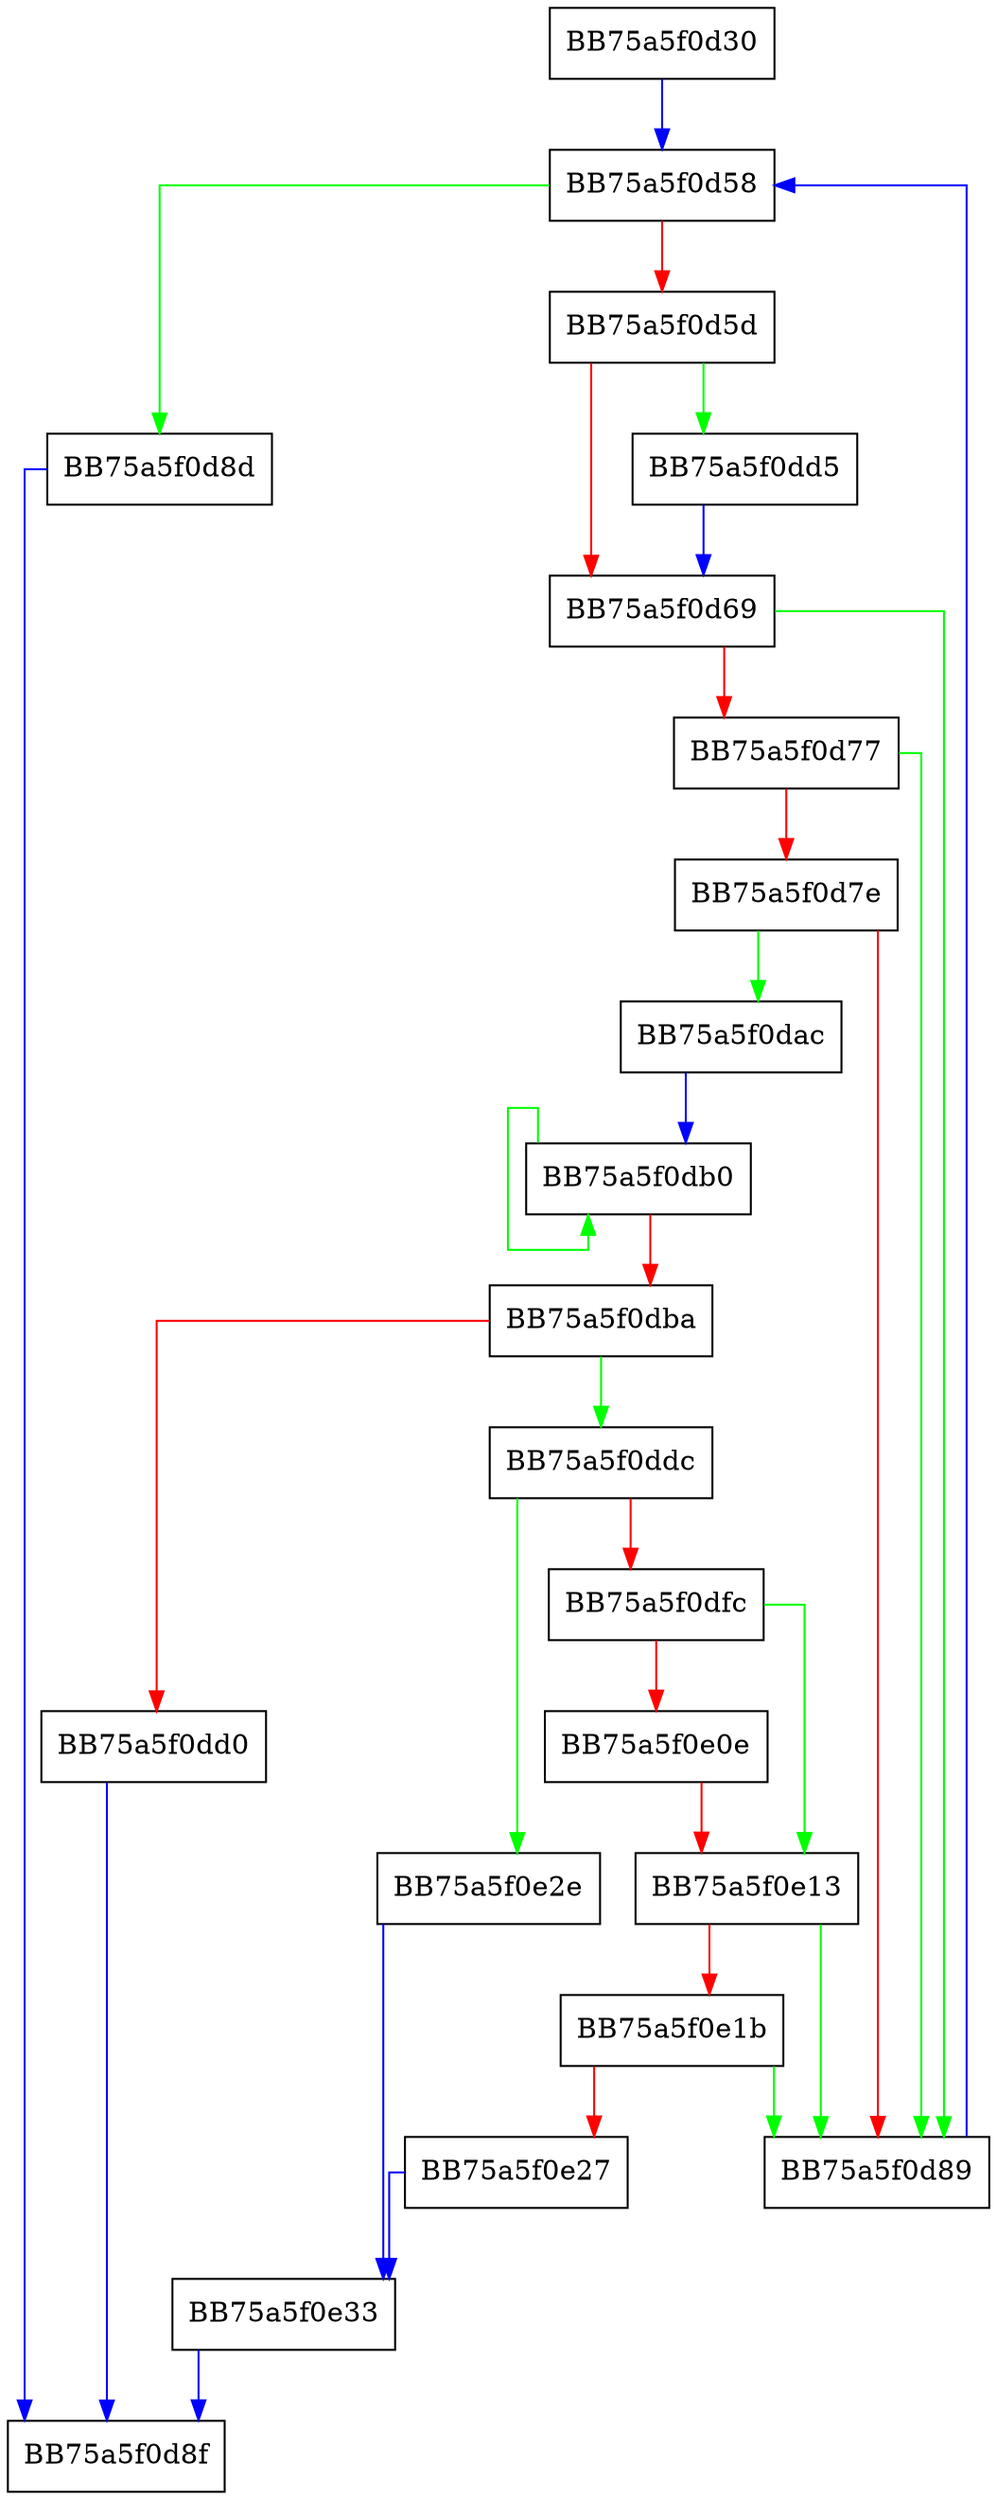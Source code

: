 digraph ApplyShell32crxpFilter {
  node [shape="box"];
  graph [splines=ortho];
  BB75a5f0d30 -> BB75a5f0d58 [color="blue"];
  BB75a5f0d58 -> BB75a5f0d8d [color="green"];
  BB75a5f0d58 -> BB75a5f0d5d [color="red"];
  BB75a5f0d5d -> BB75a5f0dd5 [color="green"];
  BB75a5f0d5d -> BB75a5f0d69 [color="red"];
  BB75a5f0d69 -> BB75a5f0d89 [color="green"];
  BB75a5f0d69 -> BB75a5f0d77 [color="red"];
  BB75a5f0d77 -> BB75a5f0d89 [color="green"];
  BB75a5f0d77 -> BB75a5f0d7e [color="red"];
  BB75a5f0d7e -> BB75a5f0dac [color="green"];
  BB75a5f0d7e -> BB75a5f0d89 [color="red"];
  BB75a5f0d89 -> BB75a5f0d58 [color="blue"];
  BB75a5f0d8d -> BB75a5f0d8f [color="blue"];
  BB75a5f0dac -> BB75a5f0db0 [color="blue"];
  BB75a5f0db0 -> BB75a5f0db0 [color="green"];
  BB75a5f0db0 -> BB75a5f0dba [color="red"];
  BB75a5f0dba -> BB75a5f0ddc [color="green"];
  BB75a5f0dba -> BB75a5f0dd0 [color="red"];
  BB75a5f0dd0 -> BB75a5f0d8f [color="blue"];
  BB75a5f0dd5 -> BB75a5f0d69 [color="blue"];
  BB75a5f0ddc -> BB75a5f0e2e [color="green"];
  BB75a5f0ddc -> BB75a5f0dfc [color="red"];
  BB75a5f0dfc -> BB75a5f0e13 [color="green"];
  BB75a5f0dfc -> BB75a5f0e0e [color="red"];
  BB75a5f0e0e -> BB75a5f0e13 [color="red"];
  BB75a5f0e13 -> BB75a5f0d89 [color="green"];
  BB75a5f0e13 -> BB75a5f0e1b [color="red"];
  BB75a5f0e1b -> BB75a5f0d89 [color="green"];
  BB75a5f0e1b -> BB75a5f0e27 [color="red"];
  BB75a5f0e27 -> BB75a5f0e33 [color="blue"];
  BB75a5f0e2e -> BB75a5f0e33 [color="blue"];
  BB75a5f0e33 -> BB75a5f0d8f [color="blue"];
}